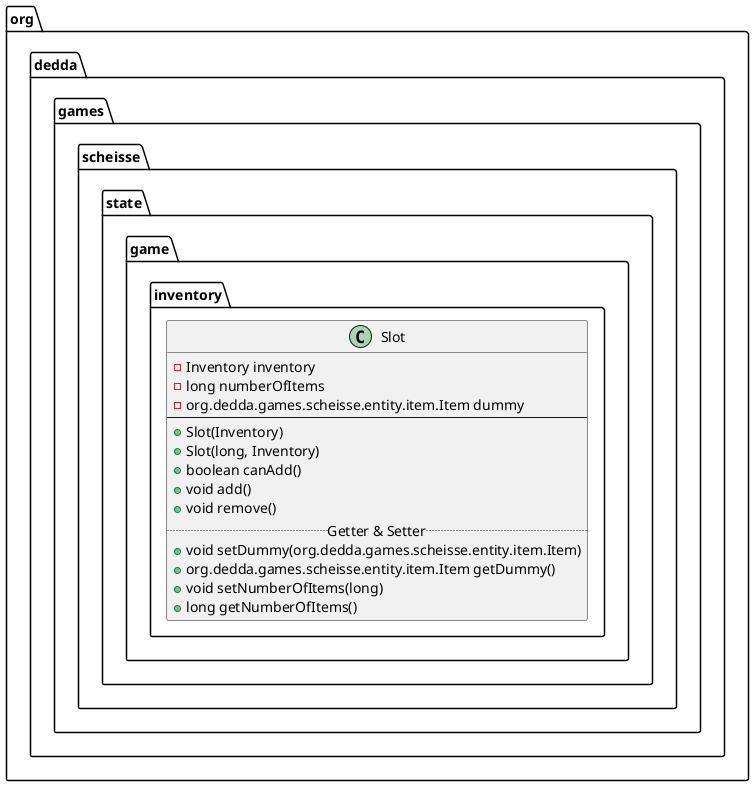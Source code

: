 @startuml
class org.dedda.games.scheisse.state.game.inventory.Slot{
    - Inventory inventory
    - long numberOfItems
    - org.dedda.games.scheisse.entity.item.Item dummy
    --
    + Slot(Inventory)
    + Slot(long, Inventory)
    + boolean canAdd()
    + void add()
    + void remove()
    .. Getter & Setter ..
    + void setDummy(org.dedda.games.scheisse.entity.item.Item)
    + org.dedda.games.scheisse.entity.item.Item getDummy()
    + void setNumberOfItems(long)
    + long getNumberOfItems()
}
@enduml